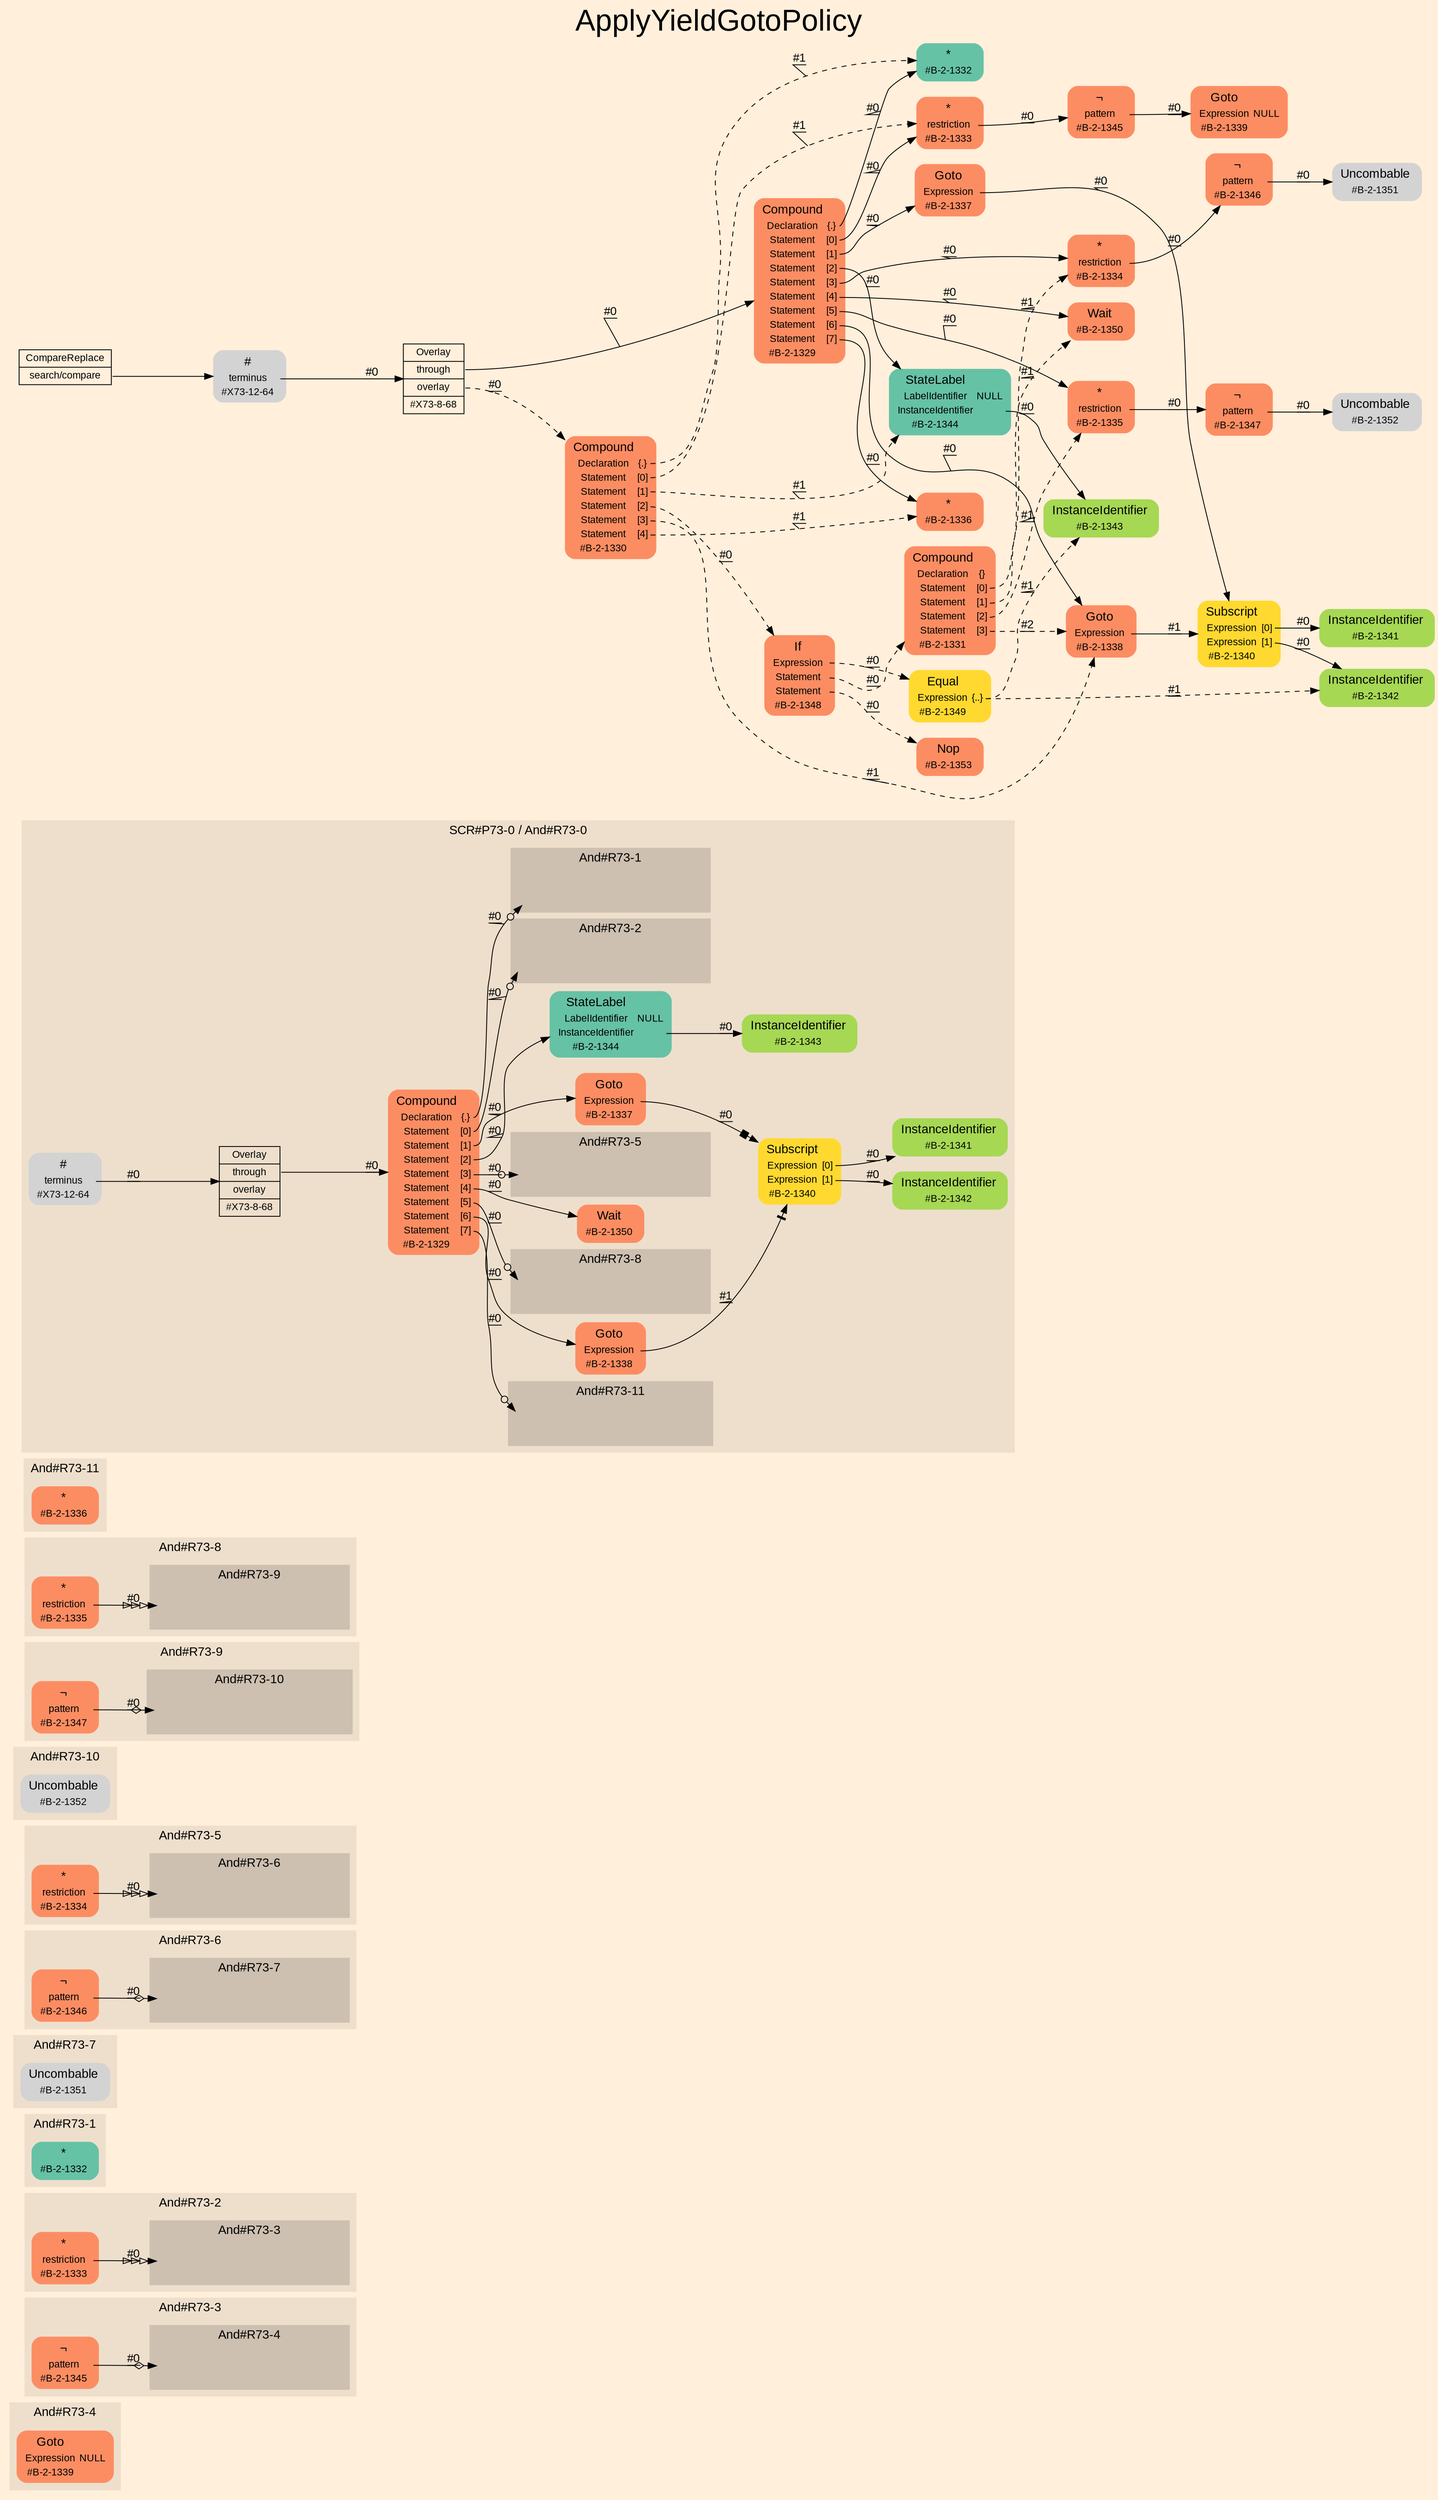 digraph "ApplyYieldGotoPolicy" {
label = "ApplyYieldGotoPolicy"
labelloc = t
fontsize = "36"
graph [
    rankdir = "LR"
    ranksep = 0.3
    bgcolor = antiquewhite1
    color = black
    fontcolor = black
    fontname = "Arial"
];
node [
    fontname = "Arial"
];
edge [
    fontname = "Arial"
];

// -------------------- figure And#R73-4 --------------------
// -------- region And#R73-4 ----------
subgraph "clusterAnd#R73-4" {
    label = "And#R73-4"
    style = "filled"
    color = antiquewhite2
    fontsize = "15"
    "And#R73-4/#B-2-1339" [
        // -------- block And#R73-4/#B-2-1339 ----------
        shape = "plaintext"
        fillcolor = "/set28/2"
        label = <<TABLE BORDER="0" CELLBORDER="0" CELLSPACING="0">
         <TR><TD><FONT POINT-SIZE="15.0">Goto</FONT></TD><TD></TD></TR>
         <TR><TD>Expression</TD><TD PORT="port0">NULL</TD></TR>
         <TR><TD>#B-2-1339</TD><TD PORT="port1"></TD></TR>
        </TABLE>>
        style = "rounded,filled"
        fontsize = "12"
    ];
    
}


// -------------------- figure And#R73-3 --------------------
// -------- region And#R73-3 ----------
subgraph "clusterAnd#R73-3" {
    label = "And#R73-3"
    style = "filled"
    color = antiquewhite2
    fontsize = "15"
    "And#R73-3/#B-2-1345" [
        // -------- block And#R73-3/#B-2-1345 ----------
        shape = "plaintext"
        fillcolor = "/set28/2"
        label = <<TABLE BORDER="0" CELLBORDER="0" CELLSPACING="0">
         <TR><TD><FONT POINT-SIZE="15.0">¬</FONT></TD><TD></TD></TR>
         <TR><TD>pattern</TD><TD PORT="port0"></TD></TR>
         <TR><TD>#B-2-1345</TD><TD PORT="port1"></TD></TR>
        </TABLE>>
        style = "rounded,filled"
        fontsize = "12"
    ];
    
    // -------- region And#R73-3/And#R73-4 ----------
    subgraph "clusterAnd#R73-3/And#R73-4" {
        label = "And#R73-4"
        style = "filled"
        color = antiquewhite3
        fontsize = "15"
        "And#R73-3/And#R73-4/#B-2-1339" [
            // -------- block And#R73-3/And#R73-4/#B-2-1339 ----------
            shape = none
            fillcolor = "/set28/2"
            style = "invisible"
        ];
        
    }
    
}

"And#R73-3/#B-2-1345":port0 -> "And#R73-3/And#R73-4/#B-2-1339" [
    arrowhead="normalnoneodiamond"
    label = "#0"
    decorate = true
    color = black
    fontcolor = black
];


// -------------------- figure And#R73-2 --------------------
// -------- region And#R73-2 ----------
subgraph "clusterAnd#R73-2" {
    label = "And#R73-2"
    style = "filled"
    color = antiquewhite2
    fontsize = "15"
    "And#R73-2/#B-2-1333" [
        // -------- block And#R73-2/#B-2-1333 ----------
        shape = "plaintext"
        fillcolor = "/set28/2"
        label = <<TABLE BORDER="0" CELLBORDER="0" CELLSPACING="0">
         <TR><TD><FONT POINT-SIZE="15.0">*</FONT></TD><TD></TD></TR>
         <TR><TD>restriction</TD><TD PORT="port0"></TD></TR>
         <TR><TD>#B-2-1333</TD><TD PORT="port1"></TD></TR>
        </TABLE>>
        style = "rounded,filled"
        fontsize = "12"
    ];
    
    // -------- region And#R73-2/And#R73-3 ----------
    subgraph "clusterAnd#R73-2/And#R73-3" {
        label = "And#R73-3"
        style = "filled"
        color = antiquewhite3
        fontsize = "15"
        "And#R73-2/And#R73-3/#B-2-1345" [
            // -------- block And#R73-2/And#R73-3/#B-2-1345 ----------
            shape = none
            fillcolor = "/set28/2"
            style = "invisible"
        ];
        
    }
    
}

"And#R73-2/#B-2-1333":port0 -> "And#R73-2/And#R73-3/#B-2-1345" [
    arrowhead="normalonormalonormalonormal"
    label = "#0"
    decorate = true
    color = black
    fontcolor = black
];


// -------------------- figure And#R73-1 --------------------
// -------- region And#R73-1 ----------
subgraph "clusterAnd#R73-1" {
    label = "And#R73-1"
    style = "filled"
    color = antiquewhite2
    fontsize = "15"
    "And#R73-1/#B-2-1332" [
        // -------- block And#R73-1/#B-2-1332 ----------
        shape = "plaintext"
        fillcolor = "/set28/1"
        label = <<TABLE BORDER="0" CELLBORDER="0" CELLSPACING="0">
         <TR><TD><FONT POINT-SIZE="15.0">*</FONT></TD><TD></TD></TR>
         <TR><TD>#B-2-1332</TD><TD PORT="port0"></TD></TR>
        </TABLE>>
        style = "rounded,filled"
        fontsize = "12"
    ];
    
}


// -------------------- figure And#R73-7 --------------------
// -------- region And#R73-7 ----------
subgraph "clusterAnd#R73-7" {
    label = "And#R73-7"
    style = "filled"
    color = antiquewhite2
    fontsize = "15"
    "And#R73-7/#B-2-1351" [
        // -------- block And#R73-7/#B-2-1351 ----------
        shape = "plaintext"
        label = <<TABLE BORDER="0" CELLBORDER="0" CELLSPACING="0">
         <TR><TD><FONT POINT-SIZE="15.0">Uncombable</FONT></TD><TD></TD></TR>
         <TR><TD>#B-2-1351</TD><TD PORT="port0"></TD></TR>
        </TABLE>>
        style = "rounded,filled"
        fontsize = "12"
    ];
    
}


// -------------------- figure And#R73-6 --------------------
// -------- region And#R73-6 ----------
subgraph "clusterAnd#R73-6" {
    label = "And#R73-6"
    style = "filled"
    color = antiquewhite2
    fontsize = "15"
    "And#R73-6/#B-2-1346" [
        // -------- block And#R73-6/#B-2-1346 ----------
        shape = "plaintext"
        fillcolor = "/set28/2"
        label = <<TABLE BORDER="0" CELLBORDER="0" CELLSPACING="0">
         <TR><TD><FONT POINT-SIZE="15.0">¬</FONT></TD><TD></TD></TR>
         <TR><TD>pattern</TD><TD PORT="port0"></TD></TR>
         <TR><TD>#B-2-1346</TD><TD PORT="port1"></TD></TR>
        </TABLE>>
        style = "rounded,filled"
        fontsize = "12"
    ];
    
    // -------- region And#R73-6/And#R73-7 ----------
    subgraph "clusterAnd#R73-6/And#R73-7" {
        label = "And#R73-7"
        style = "filled"
        color = antiquewhite3
        fontsize = "15"
        "And#R73-6/And#R73-7/#B-2-1351" [
            // -------- block And#R73-6/And#R73-7/#B-2-1351 ----------
            shape = none
            style = "invisible"
        ];
        
    }
    
}

"And#R73-6/#B-2-1346":port0 -> "And#R73-6/And#R73-7/#B-2-1351" [
    arrowhead="normalnoneodiamond"
    label = "#0"
    decorate = true
    color = black
    fontcolor = black
];


// -------------------- figure And#R73-5 --------------------
// -------- region And#R73-5 ----------
subgraph "clusterAnd#R73-5" {
    label = "And#R73-5"
    style = "filled"
    color = antiquewhite2
    fontsize = "15"
    "And#R73-5/#B-2-1334" [
        // -------- block And#R73-5/#B-2-1334 ----------
        shape = "plaintext"
        fillcolor = "/set28/2"
        label = <<TABLE BORDER="0" CELLBORDER="0" CELLSPACING="0">
         <TR><TD><FONT POINT-SIZE="15.0">*</FONT></TD><TD></TD></TR>
         <TR><TD>restriction</TD><TD PORT="port0"></TD></TR>
         <TR><TD>#B-2-1334</TD><TD PORT="port1"></TD></TR>
        </TABLE>>
        style = "rounded,filled"
        fontsize = "12"
    ];
    
    // -------- region And#R73-5/And#R73-6 ----------
    subgraph "clusterAnd#R73-5/And#R73-6" {
        label = "And#R73-6"
        style = "filled"
        color = antiquewhite3
        fontsize = "15"
        "And#R73-5/And#R73-6/#B-2-1346" [
            // -------- block And#R73-5/And#R73-6/#B-2-1346 ----------
            shape = none
            fillcolor = "/set28/2"
            style = "invisible"
        ];
        
    }
    
}

"And#R73-5/#B-2-1334":port0 -> "And#R73-5/And#R73-6/#B-2-1346" [
    arrowhead="normalonormalonormalonormal"
    label = "#0"
    decorate = true
    color = black
    fontcolor = black
];


// -------------------- figure And#R73-10 --------------------
// -------- region And#R73-10 ----------
subgraph "clusterAnd#R73-10" {
    label = "And#R73-10"
    style = "filled"
    color = antiquewhite2
    fontsize = "15"
    "And#R73-10/#B-2-1352" [
        // -------- block And#R73-10/#B-2-1352 ----------
        shape = "plaintext"
        label = <<TABLE BORDER="0" CELLBORDER="0" CELLSPACING="0">
         <TR><TD><FONT POINT-SIZE="15.0">Uncombable</FONT></TD><TD></TD></TR>
         <TR><TD>#B-2-1352</TD><TD PORT="port0"></TD></TR>
        </TABLE>>
        style = "rounded,filled"
        fontsize = "12"
    ];
    
}


// -------------------- figure And#R73-9 --------------------
// -------- region And#R73-9 ----------
subgraph "clusterAnd#R73-9" {
    label = "And#R73-9"
    style = "filled"
    color = antiquewhite2
    fontsize = "15"
    "And#R73-9/#B-2-1347" [
        // -------- block And#R73-9/#B-2-1347 ----------
        shape = "plaintext"
        fillcolor = "/set28/2"
        label = <<TABLE BORDER="0" CELLBORDER="0" CELLSPACING="0">
         <TR><TD><FONT POINT-SIZE="15.0">¬</FONT></TD><TD></TD></TR>
         <TR><TD>pattern</TD><TD PORT="port0"></TD></TR>
         <TR><TD>#B-2-1347</TD><TD PORT="port1"></TD></TR>
        </TABLE>>
        style = "rounded,filled"
        fontsize = "12"
    ];
    
    // -------- region And#R73-9/And#R73-10 ----------
    subgraph "clusterAnd#R73-9/And#R73-10" {
        label = "And#R73-10"
        style = "filled"
        color = antiquewhite3
        fontsize = "15"
        "And#R73-9/And#R73-10/#B-2-1352" [
            // -------- block And#R73-9/And#R73-10/#B-2-1352 ----------
            shape = none
            style = "invisible"
        ];
        
    }
    
}

"And#R73-9/#B-2-1347":port0 -> "And#R73-9/And#R73-10/#B-2-1352" [
    arrowhead="normalnoneodiamond"
    label = "#0"
    decorate = true
    color = black
    fontcolor = black
];


// -------------------- figure And#R73-8 --------------------
// -------- region And#R73-8 ----------
subgraph "clusterAnd#R73-8" {
    label = "And#R73-8"
    style = "filled"
    color = antiquewhite2
    fontsize = "15"
    "And#R73-8/#B-2-1335" [
        // -------- block And#R73-8/#B-2-1335 ----------
        shape = "plaintext"
        fillcolor = "/set28/2"
        label = <<TABLE BORDER="0" CELLBORDER="0" CELLSPACING="0">
         <TR><TD><FONT POINT-SIZE="15.0">*</FONT></TD><TD></TD></TR>
         <TR><TD>restriction</TD><TD PORT="port0"></TD></TR>
         <TR><TD>#B-2-1335</TD><TD PORT="port1"></TD></TR>
        </TABLE>>
        style = "rounded,filled"
        fontsize = "12"
    ];
    
    // -------- region And#R73-8/And#R73-9 ----------
    subgraph "clusterAnd#R73-8/And#R73-9" {
        label = "And#R73-9"
        style = "filled"
        color = antiquewhite3
        fontsize = "15"
        "And#R73-8/And#R73-9/#B-2-1347" [
            // -------- block And#R73-8/And#R73-9/#B-2-1347 ----------
            shape = none
            fillcolor = "/set28/2"
            style = "invisible"
        ];
        
    }
    
}

"And#R73-8/#B-2-1335":port0 -> "And#R73-8/And#R73-9/#B-2-1347" [
    arrowhead="normalonormalonormalonormal"
    label = "#0"
    decorate = true
    color = black
    fontcolor = black
];


// -------------------- figure And#R73-11 --------------------
// -------- region And#R73-11 ----------
subgraph "clusterAnd#R73-11" {
    label = "And#R73-11"
    style = "filled"
    color = antiquewhite2
    fontsize = "15"
    "And#R73-11/#B-2-1336" [
        // -------- block And#R73-11/#B-2-1336 ----------
        shape = "plaintext"
        fillcolor = "/set28/2"
        label = <<TABLE BORDER="0" CELLBORDER="0" CELLSPACING="0">
         <TR><TD><FONT POINT-SIZE="15.0">*</FONT></TD><TD></TD></TR>
         <TR><TD>#B-2-1336</TD><TD PORT="port0"></TD></TR>
        </TABLE>>
        style = "rounded,filled"
        fontsize = "12"
    ];
    
}


// -------------------- figure And#R73-0 --------------------
// -------- region And#R73-0 ----------
subgraph "clusterAnd#R73-0" {
    label = "SCR#P73-0 / And#R73-0"
    style = "filled"
    color = antiquewhite2
    fontsize = "15"
    "And#R73-0/#B-2-1344" [
        // -------- block And#R73-0/#B-2-1344 ----------
        shape = "plaintext"
        fillcolor = "/set28/1"
        label = <<TABLE BORDER="0" CELLBORDER="0" CELLSPACING="0">
         <TR><TD><FONT POINT-SIZE="15.0">StateLabel</FONT></TD><TD></TD></TR>
         <TR><TD>LabelIdentifier</TD><TD PORT="port0">NULL</TD></TR>
         <TR><TD>InstanceIdentifier</TD><TD PORT="port1"></TD></TR>
         <TR><TD>#B-2-1344</TD><TD PORT="port2"></TD></TR>
        </TABLE>>
        style = "rounded,filled"
        fontsize = "12"
    ];
    
    "And#R73-0/#B-2-1342" [
        // -------- block And#R73-0/#B-2-1342 ----------
        shape = "plaintext"
        fillcolor = "/set28/5"
        label = <<TABLE BORDER="0" CELLBORDER="0" CELLSPACING="0">
         <TR><TD><FONT POINT-SIZE="15.0">InstanceIdentifier</FONT></TD><TD></TD></TR>
         <TR><TD>#B-2-1342</TD><TD PORT="port0"></TD></TR>
        </TABLE>>
        style = "rounded,filled"
        fontsize = "12"
    ];
    
    "And#R73-0/#B-2-1343" [
        // -------- block And#R73-0/#B-2-1343 ----------
        shape = "plaintext"
        fillcolor = "/set28/5"
        label = <<TABLE BORDER="0" CELLBORDER="0" CELLSPACING="0">
         <TR><TD><FONT POINT-SIZE="15.0">InstanceIdentifier</FONT></TD><TD></TD></TR>
         <TR><TD>#B-2-1343</TD><TD PORT="port0"></TD></TR>
        </TABLE>>
        style = "rounded,filled"
        fontsize = "12"
    ];
    
    "And#R73-0/#X73-12-64" [
        // -------- block And#R73-0/#X73-12-64 ----------
        shape = "plaintext"
        label = <<TABLE BORDER="0" CELLBORDER="0" CELLSPACING="0">
         <TR><TD><FONT POINT-SIZE="15.0">#</FONT></TD><TD></TD></TR>
         <TR><TD>terminus</TD><TD PORT="port0"></TD></TR>
         <TR><TD>#X73-12-64</TD><TD PORT="port1"></TD></TR>
        </TABLE>>
        style = "rounded,filled"
        fontsize = "12"
    ];
    
    "And#R73-0/#B-2-1340" [
        // -------- block And#R73-0/#B-2-1340 ----------
        shape = "plaintext"
        fillcolor = "/set28/6"
        label = <<TABLE BORDER="0" CELLBORDER="0" CELLSPACING="0">
         <TR><TD><FONT POINT-SIZE="15.0">Subscript</FONT></TD><TD></TD></TR>
         <TR><TD>Expression</TD><TD PORT="port0">[0]</TD></TR>
         <TR><TD>Expression</TD><TD PORT="port1">[1]</TD></TR>
         <TR><TD>#B-2-1340</TD><TD PORT="port2"></TD></TR>
        </TABLE>>
        style = "rounded,filled"
        fontsize = "12"
    ];
    
    "And#R73-0/#B-2-1337" [
        // -------- block And#R73-0/#B-2-1337 ----------
        shape = "plaintext"
        fillcolor = "/set28/2"
        label = <<TABLE BORDER="0" CELLBORDER="0" CELLSPACING="0">
         <TR><TD><FONT POINT-SIZE="15.0">Goto</FONT></TD><TD></TD></TR>
         <TR><TD>Expression</TD><TD PORT="port0"></TD></TR>
         <TR><TD>#B-2-1337</TD><TD PORT="port1"></TD></TR>
        </TABLE>>
        style = "rounded,filled"
        fontsize = "12"
    ];
    
    "And#R73-0/#B-2-1341" [
        // -------- block And#R73-0/#B-2-1341 ----------
        shape = "plaintext"
        fillcolor = "/set28/5"
        label = <<TABLE BORDER="0" CELLBORDER="0" CELLSPACING="0">
         <TR><TD><FONT POINT-SIZE="15.0">InstanceIdentifier</FONT></TD><TD></TD></TR>
         <TR><TD>#B-2-1341</TD><TD PORT="port0"></TD></TR>
        </TABLE>>
        style = "rounded,filled"
        fontsize = "12"
    ];
    
    "And#R73-0/#X73-8-68" [
        // -------- block And#R73-0/#X73-8-68 ----------
        shape = "record"
        fillcolor = antiquewhite2
        label = "<fixed> Overlay | <port0> through | <port1> overlay | <port2> #X73-8-68"
        style = "filled"
        fontsize = "12"
        color = black
        fontcolor = black
    ];
    
    "And#R73-0/#B-2-1338" [
        // -------- block And#R73-0/#B-2-1338 ----------
        shape = "plaintext"
        fillcolor = "/set28/2"
        label = <<TABLE BORDER="0" CELLBORDER="0" CELLSPACING="0">
         <TR><TD><FONT POINT-SIZE="15.0">Goto</FONT></TD><TD></TD></TR>
         <TR><TD>Expression</TD><TD PORT="port0"></TD></TR>
         <TR><TD>#B-2-1338</TD><TD PORT="port1"></TD></TR>
        </TABLE>>
        style = "rounded,filled"
        fontsize = "12"
    ];
    
    "And#R73-0/#B-2-1350" [
        // -------- block And#R73-0/#B-2-1350 ----------
        shape = "plaintext"
        fillcolor = "/set28/2"
        label = <<TABLE BORDER="0" CELLBORDER="0" CELLSPACING="0">
         <TR><TD><FONT POINT-SIZE="15.0">Wait</FONT></TD><TD></TD></TR>
         <TR><TD>#B-2-1350</TD><TD PORT="port0"></TD></TR>
        </TABLE>>
        style = "rounded,filled"
        fontsize = "12"
    ];
    
    "And#R73-0/#B-2-1329" [
        // -------- block And#R73-0/#B-2-1329 ----------
        shape = "plaintext"
        fillcolor = "/set28/2"
        label = <<TABLE BORDER="0" CELLBORDER="0" CELLSPACING="0">
         <TR><TD><FONT POINT-SIZE="15.0">Compound</FONT></TD><TD></TD></TR>
         <TR><TD>Declaration</TD><TD PORT="port0">{.}</TD></TR>
         <TR><TD>Statement</TD><TD PORT="port1">[0]</TD></TR>
         <TR><TD>Statement</TD><TD PORT="port2">[1]</TD></TR>
         <TR><TD>Statement</TD><TD PORT="port3">[2]</TD></TR>
         <TR><TD>Statement</TD><TD PORT="port4">[3]</TD></TR>
         <TR><TD>Statement</TD><TD PORT="port5">[4]</TD></TR>
         <TR><TD>Statement</TD><TD PORT="port6">[5]</TD></TR>
         <TR><TD>Statement</TD><TD PORT="port7">[6]</TD></TR>
         <TR><TD>Statement</TD><TD PORT="port8">[7]</TD></TR>
         <TR><TD>#B-2-1329</TD><TD PORT="port9"></TD></TR>
        </TABLE>>
        style = "rounded,filled"
        fontsize = "12"
    ];
    
    // -------- region And#R73-0/And#R73-1 ----------
    subgraph "clusterAnd#R73-0/And#R73-1" {
        label = "And#R73-1"
        style = "filled"
        color = antiquewhite3
        fontsize = "15"
        "And#R73-0/And#R73-1/#B-2-1332" [
            // -------- block And#R73-0/And#R73-1/#B-2-1332 ----------
            shape = none
            fillcolor = "/set28/1"
            style = "invisible"
        ];
        
    }
    
    // -------- region And#R73-0/And#R73-2 ----------
    subgraph "clusterAnd#R73-0/And#R73-2" {
        label = "And#R73-2"
        style = "filled"
        color = antiquewhite3
        fontsize = "15"
        "And#R73-0/And#R73-2/#B-2-1333" [
            // -------- block And#R73-0/And#R73-2/#B-2-1333 ----------
            shape = none
            fillcolor = "/set28/2"
            style = "invisible"
        ];
        
    }
    
    // -------- region And#R73-0/And#R73-5 ----------
    subgraph "clusterAnd#R73-0/And#R73-5" {
        label = "And#R73-5"
        style = "filled"
        color = antiquewhite3
        fontsize = "15"
        "And#R73-0/And#R73-5/#B-2-1334" [
            // -------- block And#R73-0/And#R73-5/#B-2-1334 ----------
            shape = none
            fillcolor = "/set28/2"
            style = "invisible"
        ];
        
    }
    
    // -------- region And#R73-0/And#R73-8 ----------
    subgraph "clusterAnd#R73-0/And#R73-8" {
        label = "And#R73-8"
        style = "filled"
        color = antiquewhite3
        fontsize = "15"
        "And#R73-0/And#R73-8/#B-2-1335" [
            // -------- block And#R73-0/And#R73-8/#B-2-1335 ----------
            shape = none
            fillcolor = "/set28/2"
            style = "invisible"
        ];
        
    }
    
    // -------- region And#R73-0/And#R73-11 ----------
    subgraph "clusterAnd#R73-0/And#R73-11" {
        label = "And#R73-11"
        style = "filled"
        color = antiquewhite3
        fontsize = "15"
        "And#R73-0/And#R73-11/#B-2-1336" [
            // -------- block And#R73-0/And#R73-11/#B-2-1336 ----------
            shape = none
            fillcolor = "/set28/2"
            style = "invisible"
        ];
        
    }
    
}

"And#R73-0/#B-2-1344":port1 -> "And#R73-0/#B-2-1343" [
    label = "#0"
    decorate = true
    color = black
    fontcolor = black
];

"And#R73-0/#X73-12-64":port0 -> "And#R73-0/#X73-8-68" [
    label = "#0"
    decorate = true
    color = black
    fontcolor = black
];

"And#R73-0/#B-2-1340":port0 -> "And#R73-0/#B-2-1341" [
    label = "#0"
    decorate = true
    color = black
    fontcolor = black
];

"And#R73-0/#B-2-1340":port1 -> "And#R73-0/#B-2-1342" [
    label = "#0"
    decorate = true
    color = black
    fontcolor = black
];

"And#R73-0/#B-2-1337":port0 -> "And#R73-0/#B-2-1340" [
    arrowhead="normalnonebox"
    label = "#0"
    decorate = true
    color = black
    fontcolor = black
];

"And#R73-0/#X73-8-68":port0 -> "And#R73-0/#B-2-1329" [
    label = "#0"
    decorate = true
    color = black
    fontcolor = black
];

"And#R73-0/#B-2-1338":port0 -> "And#R73-0/#B-2-1340" [
    arrowhead="normalnonetee"
    label = "#1"
    decorate = true
    color = black
    fontcolor = black
];

"And#R73-0/#B-2-1329":port0 -> "And#R73-0/And#R73-1/#B-2-1332" [
    arrowhead="normalnoneodot"
    label = "#0"
    decorate = true
    color = black
    fontcolor = black
];

"And#R73-0/#B-2-1329":port1 -> "And#R73-0/And#R73-2/#B-2-1333" [
    arrowhead="normalnoneodot"
    label = "#0"
    decorate = true
    color = black
    fontcolor = black
];

"And#R73-0/#B-2-1329":port2 -> "And#R73-0/#B-2-1337" [
    label = "#0"
    decorate = true
    color = black
    fontcolor = black
];

"And#R73-0/#B-2-1329":port3 -> "And#R73-0/#B-2-1344" [
    label = "#0"
    decorate = true
    color = black
    fontcolor = black
];

"And#R73-0/#B-2-1329":port4 -> "And#R73-0/And#R73-5/#B-2-1334" [
    arrowhead="normalnoneodot"
    label = "#0"
    decorate = true
    color = black
    fontcolor = black
];

"And#R73-0/#B-2-1329":port5 -> "And#R73-0/#B-2-1350" [
    label = "#0"
    decorate = true
    color = black
    fontcolor = black
];

"And#R73-0/#B-2-1329":port6 -> "And#R73-0/And#R73-8/#B-2-1335" [
    arrowhead="normalnoneodot"
    label = "#0"
    decorate = true
    color = black
    fontcolor = black
];

"And#R73-0/#B-2-1329":port7 -> "And#R73-0/#B-2-1338" [
    label = "#0"
    decorate = true
    color = black
    fontcolor = black
];

"And#R73-0/#B-2-1329":port8 -> "And#R73-0/And#R73-11/#B-2-1336" [
    arrowhead="normalnoneodot"
    label = "#0"
    decorate = true
    color = black
    fontcolor = black
];


// -------------------- transformation figure --------------------
"CR#X73-10-73" [
    // -------- block CR#X73-10-73 ----------
    shape = "record"
    fillcolor = antiquewhite1
    label = "<fixed> CompareReplace | <port0> search/compare"
    style = "filled"
    fontsize = "12"
    color = black
    fontcolor = black
];

"#X73-12-64" [
    // -------- block #X73-12-64 ----------
    shape = "plaintext"
    label = <<TABLE BORDER="0" CELLBORDER="0" CELLSPACING="0">
     <TR><TD><FONT POINT-SIZE="15.0">#</FONT></TD><TD></TD></TR>
     <TR><TD>terminus</TD><TD PORT="port0"></TD></TR>
     <TR><TD>#X73-12-64</TD><TD PORT="port1"></TD></TR>
    </TABLE>>
    style = "rounded,filled"
    fontsize = "12"
];

"#X73-8-68" [
    // -------- block #X73-8-68 ----------
    shape = "record"
    fillcolor = antiquewhite1
    label = "<fixed> Overlay | <port0> through | <port1> overlay | <port2> #X73-8-68"
    style = "filled"
    fontsize = "12"
    color = black
    fontcolor = black
];

"#B-2-1329" [
    // -------- block #B-2-1329 ----------
    shape = "plaintext"
    fillcolor = "/set28/2"
    label = <<TABLE BORDER="0" CELLBORDER="0" CELLSPACING="0">
     <TR><TD><FONT POINT-SIZE="15.0">Compound</FONT></TD><TD></TD></TR>
     <TR><TD>Declaration</TD><TD PORT="port0">{.}</TD></TR>
     <TR><TD>Statement</TD><TD PORT="port1">[0]</TD></TR>
     <TR><TD>Statement</TD><TD PORT="port2">[1]</TD></TR>
     <TR><TD>Statement</TD><TD PORT="port3">[2]</TD></TR>
     <TR><TD>Statement</TD><TD PORT="port4">[3]</TD></TR>
     <TR><TD>Statement</TD><TD PORT="port5">[4]</TD></TR>
     <TR><TD>Statement</TD><TD PORT="port6">[5]</TD></TR>
     <TR><TD>Statement</TD><TD PORT="port7">[6]</TD></TR>
     <TR><TD>Statement</TD><TD PORT="port8">[7]</TD></TR>
     <TR><TD>#B-2-1329</TD><TD PORT="port9"></TD></TR>
    </TABLE>>
    style = "rounded,filled"
    fontsize = "12"
];

"#B-2-1332" [
    // -------- block #B-2-1332 ----------
    shape = "plaintext"
    fillcolor = "/set28/1"
    label = <<TABLE BORDER="0" CELLBORDER="0" CELLSPACING="0">
     <TR><TD><FONT POINT-SIZE="15.0">*</FONT></TD><TD></TD></TR>
     <TR><TD>#B-2-1332</TD><TD PORT="port0"></TD></TR>
    </TABLE>>
    style = "rounded,filled"
    fontsize = "12"
];

"#B-2-1333" [
    // -------- block #B-2-1333 ----------
    shape = "plaintext"
    fillcolor = "/set28/2"
    label = <<TABLE BORDER="0" CELLBORDER="0" CELLSPACING="0">
     <TR><TD><FONT POINT-SIZE="15.0">*</FONT></TD><TD></TD></TR>
     <TR><TD>restriction</TD><TD PORT="port0"></TD></TR>
     <TR><TD>#B-2-1333</TD><TD PORT="port1"></TD></TR>
    </TABLE>>
    style = "rounded,filled"
    fontsize = "12"
];

"#B-2-1345" [
    // -------- block #B-2-1345 ----------
    shape = "plaintext"
    fillcolor = "/set28/2"
    label = <<TABLE BORDER="0" CELLBORDER="0" CELLSPACING="0">
     <TR><TD><FONT POINT-SIZE="15.0">¬</FONT></TD><TD></TD></TR>
     <TR><TD>pattern</TD><TD PORT="port0"></TD></TR>
     <TR><TD>#B-2-1345</TD><TD PORT="port1"></TD></TR>
    </TABLE>>
    style = "rounded,filled"
    fontsize = "12"
];

"#B-2-1339" [
    // -------- block #B-2-1339 ----------
    shape = "plaintext"
    fillcolor = "/set28/2"
    label = <<TABLE BORDER="0" CELLBORDER="0" CELLSPACING="0">
     <TR><TD><FONT POINT-SIZE="15.0">Goto</FONT></TD><TD></TD></TR>
     <TR><TD>Expression</TD><TD PORT="port0">NULL</TD></TR>
     <TR><TD>#B-2-1339</TD><TD PORT="port1"></TD></TR>
    </TABLE>>
    style = "rounded,filled"
    fontsize = "12"
];

"#B-2-1337" [
    // -------- block #B-2-1337 ----------
    shape = "plaintext"
    fillcolor = "/set28/2"
    label = <<TABLE BORDER="0" CELLBORDER="0" CELLSPACING="0">
     <TR><TD><FONT POINT-SIZE="15.0">Goto</FONT></TD><TD></TD></TR>
     <TR><TD>Expression</TD><TD PORT="port0"></TD></TR>
     <TR><TD>#B-2-1337</TD><TD PORT="port1"></TD></TR>
    </TABLE>>
    style = "rounded,filled"
    fontsize = "12"
];

"#B-2-1340" [
    // -------- block #B-2-1340 ----------
    shape = "plaintext"
    fillcolor = "/set28/6"
    label = <<TABLE BORDER="0" CELLBORDER="0" CELLSPACING="0">
     <TR><TD><FONT POINT-SIZE="15.0">Subscript</FONT></TD><TD></TD></TR>
     <TR><TD>Expression</TD><TD PORT="port0">[0]</TD></TR>
     <TR><TD>Expression</TD><TD PORT="port1">[1]</TD></TR>
     <TR><TD>#B-2-1340</TD><TD PORT="port2"></TD></TR>
    </TABLE>>
    style = "rounded,filled"
    fontsize = "12"
];

"#B-2-1341" [
    // -------- block #B-2-1341 ----------
    shape = "plaintext"
    fillcolor = "/set28/5"
    label = <<TABLE BORDER="0" CELLBORDER="0" CELLSPACING="0">
     <TR><TD><FONT POINT-SIZE="15.0">InstanceIdentifier</FONT></TD><TD></TD></TR>
     <TR><TD>#B-2-1341</TD><TD PORT="port0"></TD></TR>
    </TABLE>>
    style = "rounded,filled"
    fontsize = "12"
];

"#B-2-1342" [
    // -------- block #B-2-1342 ----------
    shape = "plaintext"
    fillcolor = "/set28/5"
    label = <<TABLE BORDER="0" CELLBORDER="0" CELLSPACING="0">
     <TR><TD><FONT POINT-SIZE="15.0">InstanceIdentifier</FONT></TD><TD></TD></TR>
     <TR><TD>#B-2-1342</TD><TD PORT="port0"></TD></TR>
    </TABLE>>
    style = "rounded,filled"
    fontsize = "12"
];

"#B-2-1344" [
    // -------- block #B-2-1344 ----------
    shape = "plaintext"
    fillcolor = "/set28/1"
    label = <<TABLE BORDER="0" CELLBORDER="0" CELLSPACING="0">
     <TR><TD><FONT POINT-SIZE="15.0">StateLabel</FONT></TD><TD></TD></TR>
     <TR><TD>LabelIdentifier</TD><TD PORT="port0">NULL</TD></TR>
     <TR><TD>InstanceIdentifier</TD><TD PORT="port1"></TD></TR>
     <TR><TD>#B-2-1344</TD><TD PORT="port2"></TD></TR>
    </TABLE>>
    style = "rounded,filled"
    fontsize = "12"
];

"#B-2-1343" [
    // -------- block #B-2-1343 ----------
    shape = "plaintext"
    fillcolor = "/set28/5"
    label = <<TABLE BORDER="0" CELLBORDER="0" CELLSPACING="0">
     <TR><TD><FONT POINT-SIZE="15.0">InstanceIdentifier</FONT></TD><TD></TD></TR>
     <TR><TD>#B-2-1343</TD><TD PORT="port0"></TD></TR>
    </TABLE>>
    style = "rounded,filled"
    fontsize = "12"
];

"#B-2-1334" [
    // -------- block #B-2-1334 ----------
    shape = "plaintext"
    fillcolor = "/set28/2"
    label = <<TABLE BORDER="0" CELLBORDER="0" CELLSPACING="0">
     <TR><TD><FONT POINT-SIZE="15.0">*</FONT></TD><TD></TD></TR>
     <TR><TD>restriction</TD><TD PORT="port0"></TD></TR>
     <TR><TD>#B-2-1334</TD><TD PORT="port1"></TD></TR>
    </TABLE>>
    style = "rounded,filled"
    fontsize = "12"
];

"#B-2-1346" [
    // -------- block #B-2-1346 ----------
    shape = "plaintext"
    fillcolor = "/set28/2"
    label = <<TABLE BORDER="0" CELLBORDER="0" CELLSPACING="0">
     <TR><TD><FONT POINT-SIZE="15.0">¬</FONT></TD><TD></TD></TR>
     <TR><TD>pattern</TD><TD PORT="port0"></TD></TR>
     <TR><TD>#B-2-1346</TD><TD PORT="port1"></TD></TR>
    </TABLE>>
    style = "rounded,filled"
    fontsize = "12"
];

"#B-2-1351" [
    // -------- block #B-2-1351 ----------
    shape = "plaintext"
    label = <<TABLE BORDER="0" CELLBORDER="0" CELLSPACING="0">
     <TR><TD><FONT POINT-SIZE="15.0">Uncombable</FONT></TD><TD></TD></TR>
     <TR><TD>#B-2-1351</TD><TD PORT="port0"></TD></TR>
    </TABLE>>
    style = "rounded,filled"
    fontsize = "12"
];

"#B-2-1350" [
    // -------- block #B-2-1350 ----------
    shape = "plaintext"
    fillcolor = "/set28/2"
    label = <<TABLE BORDER="0" CELLBORDER="0" CELLSPACING="0">
     <TR><TD><FONT POINT-SIZE="15.0">Wait</FONT></TD><TD></TD></TR>
     <TR><TD>#B-2-1350</TD><TD PORT="port0"></TD></TR>
    </TABLE>>
    style = "rounded,filled"
    fontsize = "12"
];

"#B-2-1335" [
    // -------- block #B-2-1335 ----------
    shape = "plaintext"
    fillcolor = "/set28/2"
    label = <<TABLE BORDER="0" CELLBORDER="0" CELLSPACING="0">
     <TR><TD><FONT POINT-SIZE="15.0">*</FONT></TD><TD></TD></TR>
     <TR><TD>restriction</TD><TD PORT="port0"></TD></TR>
     <TR><TD>#B-2-1335</TD><TD PORT="port1"></TD></TR>
    </TABLE>>
    style = "rounded,filled"
    fontsize = "12"
];

"#B-2-1347" [
    // -------- block #B-2-1347 ----------
    shape = "plaintext"
    fillcolor = "/set28/2"
    label = <<TABLE BORDER="0" CELLBORDER="0" CELLSPACING="0">
     <TR><TD><FONT POINT-SIZE="15.0">¬</FONT></TD><TD></TD></TR>
     <TR><TD>pattern</TD><TD PORT="port0"></TD></TR>
     <TR><TD>#B-2-1347</TD><TD PORT="port1"></TD></TR>
    </TABLE>>
    style = "rounded,filled"
    fontsize = "12"
];

"#B-2-1352" [
    // -------- block #B-2-1352 ----------
    shape = "plaintext"
    label = <<TABLE BORDER="0" CELLBORDER="0" CELLSPACING="0">
     <TR><TD><FONT POINT-SIZE="15.0">Uncombable</FONT></TD><TD></TD></TR>
     <TR><TD>#B-2-1352</TD><TD PORT="port0"></TD></TR>
    </TABLE>>
    style = "rounded,filled"
    fontsize = "12"
];

"#B-2-1338" [
    // -------- block #B-2-1338 ----------
    shape = "plaintext"
    fillcolor = "/set28/2"
    label = <<TABLE BORDER="0" CELLBORDER="0" CELLSPACING="0">
     <TR><TD><FONT POINT-SIZE="15.0">Goto</FONT></TD><TD></TD></TR>
     <TR><TD>Expression</TD><TD PORT="port0"></TD></TR>
     <TR><TD>#B-2-1338</TD><TD PORT="port1"></TD></TR>
    </TABLE>>
    style = "rounded,filled"
    fontsize = "12"
];

"#B-2-1336" [
    // -------- block #B-2-1336 ----------
    shape = "plaintext"
    fillcolor = "/set28/2"
    label = <<TABLE BORDER="0" CELLBORDER="0" CELLSPACING="0">
     <TR><TD><FONT POINT-SIZE="15.0">*</FONT></TD><TD></TD></TR>
     <TR><TD>#B-2-1336</TD><TD PORT="port0"></TD></TR>
    </TABLE>>
    style = "rounded,filled"
    fontsize = "12"
];

"#B-2-1330" [
    // -------- block #B-2-1330 ----------
    shape = "plaintext"
    fillcolor = "/set28/2"
    label = <<TABLE BORDER="0" CELLBORDER="0" CELLSPACING="0">
     <TR><TD><FONT POINT-SIZE="15.0">Compound</FONT></TD><TD></TD></TR>
     <TR><TD>Declaration</TD><TD PORT="port0">{.}</TD></TR>
     <TR><TD>Statement</TD><TD PORT="port1">[0]</TD></TR>
     <TR><TD>Statement</TD><TD PORT="port2">[1]</TD></TR>
     <TR><TD>Statement</TD><TD PORT="port3">[2]</TD></TR>
     <TR><TD>Statement</TD><TD PORT="port4">[3]</TD></TR>
     <TR><TD>Statement</TD><TD PORT="port5">[4]</TD></TR>
     <TR><TD>#B-2-1330</TD><TD PORT="port6"></TD></TR>
    </TABLE>>
    style = "rounded,filled"
    fontsize = "12"
];

"#B-2-1348" [
    // -------- block #B-2-1348 ----------
    shape = "plaintext"
    fillcolor = "/set28/2"
    label = <<TABLE BORDER="0" CELLBORDER="0" CELLSPACING="0">
     <TR><TD><FONT POINT-SIZE="15.0">If</FONT></TD><TD></TD></TR>
     <TR><TD>Expression</TD><TD PORT="port0"></TD></TR>
     <TR><TD>Statement</TD><TD PORT="port1"></TD></TR>
     <TR><TD>Statement</TD><TD PORT="port2"></TD></TR>
     <TR><TD>#B-2-1348</TD><TD PORT="port3"></TD></TR>
    </TABLE>>
    style = "rounded,filled"
    fontsize = "12"
];

"#B-2-1349" [
    // -------- block #B-2-1349 ----------
    shape = "plaintext"
    fillcolor = "/set28/6"
    label = <<TABLE BORDER="0" CELLBORDER="0" CELLSPACING="0">
     <TR><TD><FONT POINT-SIZE="15.0">Equal</FONT></TD><TD></TD></TR>
     <TR><TD>Expression</TD><TD PORT="port0">{..}</TD></TR>
     <TR><TD>#B-2-1349</TD><TD PORT="port1"></TD></TR>
    </TABLE>>
    style = "rounded,filled"
    fontsize = "12"
];

"#B-2-1331" [
    // -------- block #B-2-1331 ----------
    shape = "plaintext"
    fillcolor = "/set28/2"
    label = <<TABLE BORDER="0" CELLBORDER="0" CELLSPACING="0">
     <TR><TD><FONT POINT-SIZE="15.0">Compound</FONT></TD><TD></TD></TR>
     <TR><TD>Declaration</TD><TD PORT="port0">{}</TD></TR>
     <TR><TD>Statement</TD><TD PORT="port1">[0]</TD></TR>
     <TR><TD>Statement</TD><TD PORT="port2">[1]</TD></TR>
     <TR><TD>Statement</TD><TD PORT="port3">[2]</TD></TR>
     <TR><TD>Statement</TD><TD PORT="port4">[3]</TD></TR>
     <TR><TD>#B-2-1331</TD><TD PORT="port5"></TD></TR>
    </TABLE>>
    style = "rounded,filled"
    fontsize = "12"
];

"#B-2-1353" [
    // -------- block #B-2-1353 ----------
    shape = "plaintext"
    fillcolor = "/set28/2"
    label = <<TABLE BORDER="0" CELLBORDER="0" CELLSPACING="0">
     <TR><TD><FONT POINT-SIZE="15.0">Nop</FONT></TD><TD></TD></TR>
     <TR><TD>#B-2-1353</TD><TD PORT="port0"></TD></TR>
    </TABLE>>
    style = "rounded,filled"
    fontsize = "12"
];

"CR#X73-10-73":port0 -> "#X73-12-64" [
    label = ""
    decorate = true
    color = black
    fontcolor = black
];

"#X73-12-64":port0 -> "#X73-8-68" [
    label = "#0"
    decorate = true
    color = black
    fontcolor = black
];

"#X73-8-68":port0 -> "#B-2-1329" [
    label = "#0"
    decorate = true
    color = black
    fontcolor = black
];

"#X73-8-68":port1 -> "#B-2-1330" [
    style="dashed"
    label = "#0"
    decorate = true
    color = black
    fontcolor = black
];

"#B-2-1329":port0 -> "#B-2-1332" [
    label = "#0"
    decorate = true
    color = black
    fontcolor = black
];

"#B-2-1329":port1 -> "#B-2-1333" [
    label = "#0"
    decorate = true
    color = black
    fontcolor = black
];

"#B-2-1329":port2 -> "#B-2-1337" [
    label = "#0"
    decorate = true
    color = black
    fontcolor = black
];

"#B-2-1329":port3 -> "#B-2-1344" [
    label = "#0"
    decorate = true
    color = black
    fontcolor = black
];

"#B-2-1329":port4 -> "#B-2-1334" [
    label = "#0"
    decorate = true
    color = black
    fontcolor = black
];

"#B-2-1329":port5 -> "#B-2-1350" [
    label = "#0"
    decorate = true
    color = black
    fontcolor = black
];

"#B-2-1329":port6 -> "#B-2-1335" [
    label = "#0"
    decorate = true
    color = black
    fontcolor = black
];

"#B-2-1329":port7 -> "#B-2-1338" [
    label = "#0"
    decorate = true
    color = black
    fontcolor = black
];

"#B-2-1329":port8 -> "#B-2-1336" [
    label = "#0"
    decorate = true
    color = black
    fontcolor = black
];

"#B-2-1333":port0 -> "#B-2-1345" [
    label = "#0"
    decorate = true
    color = black
    fontcolor = black
];

"#B-2-1345":port0 -> "#B-2-1339" [
    label = "#0"
    decorate = true
    color = black
    fontcolor = black
];

"#B-2-1337":port0 -> "#B-2-1340" [
    label = "#0"
    decorate = true
    color = black
    fontcolor = black
];

"#B-2-1340":port0 -> "#B-2-1341" [
    label = "#0"
    decorate = true
    color = black
    fontcolor = black
];

"#B-2-1340":port1 -> "#B-2-1342" [
    label = "#0"
    decorate = true
    color = black
    fontcolor = black
];

"#B-2-1344":port1 -> "#B-2-1343" [
    label = "#0"
    decorate = true
    color = black
    fontcolor = black
];

"#B-2-1334":port0 -> "#B-2-1346" [
    label = "#0"
    decorate = true
    color = black
    fontcolor = black
];

"#B-2-1346":port0 -> "#B-2-1351" [
    label = "#0"
    decorate = true
    color = black
    fontcolor = black
];

"#B-2-1335":port0 -> "#B-2-1347" [
    label = "#0"
    decorate = true
    color = black
    fontcolor = black
];

"#B-2-1347":port0 -> "#B-2-1352" [
    label = "#0"
    decorate = true
    color = black
    fontcolor = black
];

"#B-2-1338":port0 -> "#B-2-1340" [
    label = "#1"
    decorate = true
    color = black
    fontcolor = black
];

"#B-2-1330":port0 -> "#B-2-1332" [
    style="dashed"
    label = "#1"
    decorate = true
    color = black
    fontcolor = black
];

"#B-2-1330":port1 -> "#B-2-1333" [
    style="dashed"
    label = "#1"
    decorate = true
    color = black
    fontcolor = black
];

"#B-2-1330":port2 -> "#B-2-1344" [
    style="dashed"
    label = "#1"
    decorate = true
    color = black
    fontcolor = black
];

"#B-2-1330":port3 -> "#B-2-1348" [
    style="dashed"
    label = "#0"
    decorate = true
    color = black
    fontcolor = black
];

"#B-2-1330":port4 -> "#B-2-1338" [
    style="dashed"
    label = "#1"
    decorate = true
    color = black
    fontcolor = black
];

"#B-2-1330":port5 -> "#B-2-1336" [
    style="dashed"
    label = "#1"
    decorate = true
    color = black
    fontcolor = black
];

"#B-2-1348":port0 -> "#B-2-1349" [
    style="dashed"
    label = "#0"
    decorate = true
    color = black
    fontcolor = black
];

"#B-2-1348":port1 -> "#B-2-1331" [
    style="dashed"
    label = "#0"
    decorate = true
    color = black
    fontcolor = black
];

"#B-2-1348":port2 -> "#B-2-1353" [
    style="dashed"
    label = "#0"
    decorate = true
    color = black
    fontcolor = black
];

"#B-2-1349":port0 -> "#B-2-1342" [
    style="dashed"
    label = "#1"
    decorate = true
    color = black
    fontcolor = black
];

"#B-2-1349":port0 -> "#B-2-1343" [
    style="dashed"
    label = "#1"
    decorate = true
    color = black
    fontcolor = black
];

"#B-2-1331":port1 -> "#B-2-1334" [
    style="dashed"
    label = "#1"
    decorate = true
    color = black
    fontcolor = black
];

"#B-2-1331":port2 -> "#B-2-1350" [
    style="dashed"
    label = "#1"
    decorate = true
    color = black
    fontcolor = black
];

"#B-2-1331":port3 -> "#B-2-1335" [
    style="dashed"
    label = "#1"
    decorate = true
    color = black
    fontcolor = black
];

"#B-2-1331":port4 -> "#B-2-1338" [
    style="dashed"
    label = "#2"
    decorate = true
    color = black
    fontcolor = black
];


}
